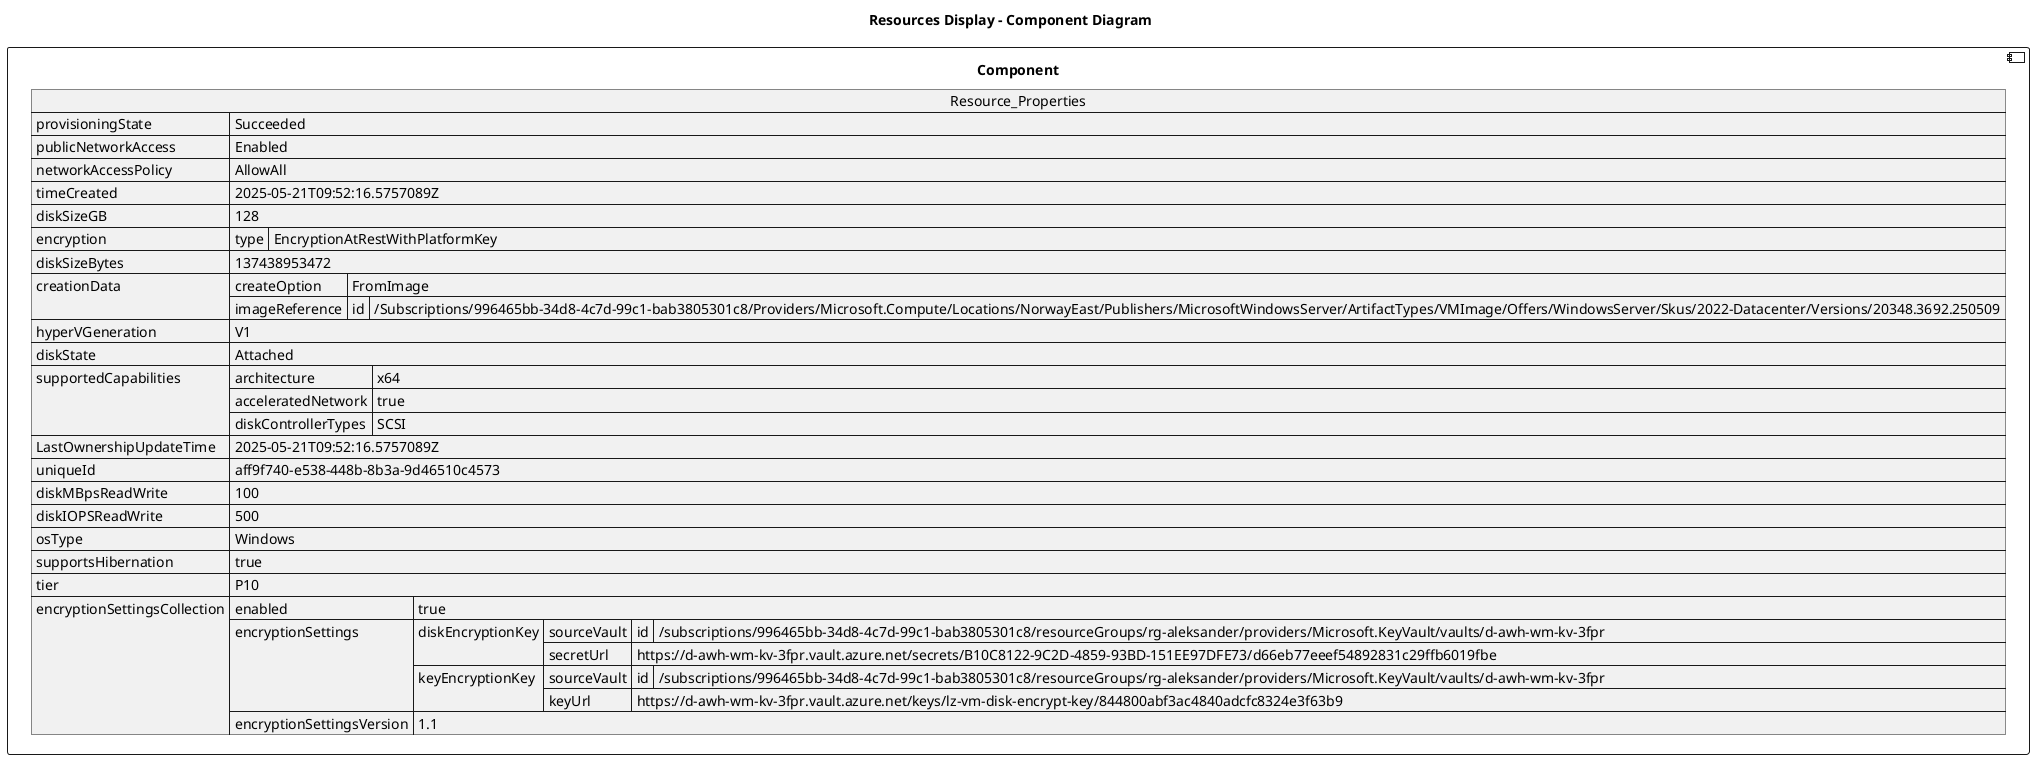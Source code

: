 @startuml

title Resources Display - Component Diagram

component Component {

json  Resource_Properties {
  "provisioningState": "Succeeded",
  "publicNetworkAccess": "Enabled",
  "networkAccessPolicy": "AllowAll",
  "timeCreated": "2025-05-21T09:52:16.5757089Z",
  "diskSizeGB": 128,
  "encryption": {
    "type": "EncryptionAtRestWithPlatformKey"
  },
  "diskSizeBytes": 137438953472,
  "creationData": {
    "createOption": "FromImage",
    "imageReference": {
      "id": "/Subscriptions/996465bb-34d8-4c7d-99c1-bab3805301c8/Providers/Microsoft.Compute/Locations/NorwayEast/Publishers/MicrosoftWindowsServer/ArtifactTypes/VMImage/Offers/WindowsServer/Skus/2022-Datacenter/Versions/20348.3692.250509"
    }
  },
  "hyperVGeneration": "V1",
  "diskState": "Attached",
  "supportedCapabilities": {
    "architecture": "x64",
    "acceleratedNetwork": true,
    "diskControllerTypes": "SCSI"
  },
  "LastOwnershipUpdateTime": "2025-05-21T09:52:16.5757089Z",
  "uniqueId": "aff9f740-e538-448b-8b3a-9d46510c4573",
  "diskMBpsReadWrite": 100,
  "diskIOPSReadWrite": 500,
  "osType": "Windows",
  "supportsHibernation": true,
  "tier": "P10",
  "encryptionSettingsCollection": {
    "enabled": true,
    "encryptionSettings": [
      {
        "diskEncryptionKey": {
          "sourceVault": {
            "id": "/subscriptions/996465bb-34d8-4c7d-99c1-bab3805301c8/resourceGroups/rg-aleksander/providers/Microsoft.KeyVault/vaults/d-awh-wm-kv-3fpr"
          },
          "secretUrl": "https://d-awh-wm-kv-3fpr.vault.azure.net/secrets/B10C8122-9C2D-4859-93BD-151EE97DFE73/d66eb77eeef54892831c29ffb6019fbe"
        },
        "keyEncryptionKey": {
          "sourceVault": {
            "id": "/subscriptions/996465bb-34d8-4c7d-99c1-bab3805301c8/resourceGroups/rg-aleksander/providers/Microsoft.KeyVault/vaults/d-awh-wm-kv-3fpr"
          },
          "keyUrl": "https://d-awh-wm-kv-3fpr.vault.azure.net/keys/lz-vm-disk-encrypt-key/844800abf3ac4840adcfc8324e3f63b9"
        }
      }
    ],
    "encryptionSettingsVersion": "1.1"
  }
}
}
@enduml
